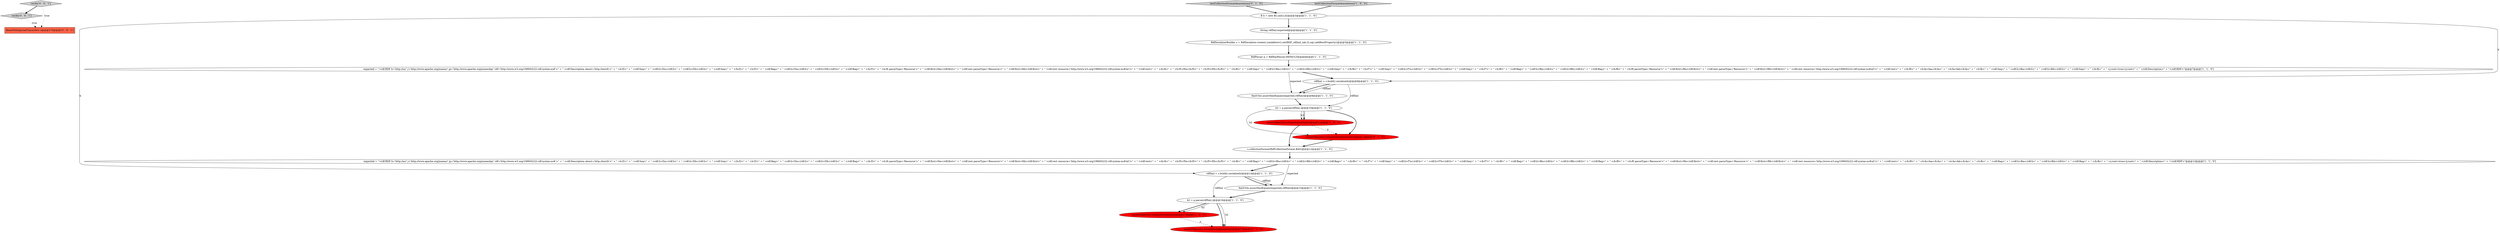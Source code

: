 digraph {
20 [style = filled, label = "verify['0', '0', '1']", fillcolor = lightgray, shape = diamond image = "AAA0AAABBB3BBB"];
18 [style = filled, label = "testCollectionFormatAnnotations['0', '1', '0']", fillcolor = lightgray, shape = diamond image = "AAA0AAABBB2BBB"];
15 [style = filled, label = "rdfXml = s.build().serialize(b)@@@14@@@['1', '1', '0']", fillcolor = white, shape = ellipse image = "AAA0AAABBB1BBB"];
7 [style = filled, label = "b2 = p.parse(rdfXml,)@@@10@@@['1', '1', '0']", fillcolor = white, shape = ellipse image = "AAA0AAABBB1BBB"];
3 [style = filled, label = "assertObject(b).isSameSortedAs(b2)@@@17@@@['1', '0', '0']", fillcolor = red, shape = ellipse image = "AAA1AAABBB1BBB"];
5 [style = filled, label = "RdfParser p = RdfXmlParser.DEFAULT@@@6@@@['1', '1', '0']", fillcolor = white, shape = ellipse image = "AAA0AAABBB1BBB"];
6 [style = filled, label = "assertObject(b).isSameSortedAs(b2)@@@11@@@['1', '0', '0']", fillcolor = red, shape = ellipse image = "AAA1AAABBB1BBB"];
2 [style = filled, label = "expected = \"<rdf:RDF b='http://ns/' j='http://www.apache.org/juneau/' jp='http://www.apache.org/juneaubp/' rdf='http://www.w3.org/1999/02/22-rdf-syntax-ns#'>\" + \" <rdf:Description about='http://test/b'>\" + \" <b:f2>\" + \" <rdf:Seq>\" + \" <rdf:li>f2a</rdf:li>\" + \" <rdf:li>f2b</rdf:li>\" + \" </rdf:Seq>\" + \" </b:f2>\" + \" <b:f3>\" + \" <rdf:Bag>\" + \" <rdf:li>f3a</rdf:li>\" + \" <rdf:li>f3b</rdf:li>\" + \" </rdf:Bag>\" + \" </b:f3>\" + \" <b:f4 parseType='Resource'>\" + \" <rdf:first>f4a</rdf:first>\" + \" <rdf:rest parseType='Resource'>\" + \" <rdf:first>f4b</rdf:first>\" + \" <rdf:rest resource='http://www.w3.org/1999/02/22-rdf-syntax-ns#nil'/>\" + \" </rdf:rest>\" + \" </b:f4>\" + \" <b:f5>f5a</b:f5>\" + \" <b:f5>f5b</b:f5>\" + \" <b:f6>\" + \" <rdf:Bag>\" + \" <rdf:li>f6a</rdf:li>\" + \" <rdf:li>f6b</rdf:li>\" + \" </rdf:Bag>\" + \" </b:f6>\" + \" <b:f7>\" + \" <rdf:Seq>\" + \" <rdf:li>f7a</rdf:li>\" + \" <rdf:li>f7b</rdf:li>\" + \" </rdf:Seq>\" + \" </b:f7>\" + \" <b:f8>\" + \" <rdf:Bag>\" + \" <rdf:li>f8a</rdf:li>\" + \" <rdf:li>f8b</rdf:li>\" + \" </rdf:Bag>\" + \" </b:f8>\" + \" <b:f9 parseType='Resource'>\" + \" <rdf:first>f9a</rdf:first>\" + \" <rdf:rest parseType='Resource'>\" + \" <rdf:first>f9b</rdf:first>\" + \" <rdf:rest resource='http://www.w3.org/1999/02/22-rdf-syntax-ns#nil'/>\" + \" </rdf:rest>\" + \" </b:f9>\" + \" <b:fa>faa</b:fa>\" + \" <b:fa>fab</b:fa>\" + \" <b:fb>\" + \" <rdf:Bag>\" + \" <rdf:li>fba</rdf:li>\" + \" <rdf:li>fbb</rdf:li>\" + \" </rdf:Bag>\" + \" </b:fb>\" + \" <j:root>true</j:root>\" + \" </rdf:Description>\" + \"</rdf:RDF>\"@@@13@@@['1', '1', '0']", fillcolor = white, shape = ellipse image = "AAA0AAABBB1BBB"];
21 [style = filled, label = "verify['0', '0', '1']", fillcolor = lightgray, shape = diamond image = "AAA0AAABBB3BBB"];
17 [style = filled, label = "assertObject(b).isSameSortedJsonAs(b2)@@@17@@@['0', '1', '0']", fillcolor = red, shape = ellipse image = "AAA1AAABBB2BBB"];
11 [style = filled, label = "s.collectionFormat(RdfCollectionFormat.BAG)@@@12@@@['1', '1', '0']", fillcolor = white, shape = ellipse image = "AAA0AAABBB1BBB"];
16 [style = filled, label = "assertObject(b).isSameSortedJsonAs(b2)@@@11@@@['0', '1', '0']", fillcolor = red, shape = ellipse image = "AAA1AAABBB2BBB"];
10 [style = filled, label = "testCollectionFormatAnnotations['1', '0', '0']", fillcolor = lightgray, shape = diamond image = "AAA0AAABBB1BBB"];
13 [style = filled, label = "rdfXml = s.build().serialize(b)@@@8@@@['1', '1', '0']", fillcolor = white, shape = ellipse image = "AAA0AAABBB1BBB"];
9 [style = filled, label = "RdfSerializerBuilder s = RdfSerializer.create().xmlabbrev().set(RDF_rdfxml_tab,3).sq().addRootProperty()@@@5@@@['1', '1', '0']", fillcolor = white, shape = ellipse image = "AAA0AAABBB1BBB"];
0 [style = filled, label = "expected = \"<rdf:RDF b='http://ns/' j='http://www.apache.org/juneau/' jp='http://www.apache.org/juneaubp/' rdf='http://www.w3.org/1999/02/22-rdf-syntax-ns#'>\" + \" <rdf:Description about='http://test/b'>\" + \" <b:f2>\" + \" <rdf:Seq>\" + \" <rdf:li>f2a</rdf:li>\" + \" <rdf:li>f2b</rdf:li>\" + \" </rdf:Seq>\" + \" </b:f2>\" + \" <b:f3>\" + \" <rdf:Bag>\" + \" <rdf:li>f3a</rdf:li>\" + \" <rdf:li>f3b</rdf:li>\" + \" </rdf:Bag>\" + \" </b:f3>\" + \" <b:f4 parseType='Resource'>\" + \" <rdf:first>f4a</rdf:first>\" + \" <rdf:rest parseType='Resource'>\" + \" <rdf:first>f4b</rdf:first>\" + \" <rdf:rest resource='http://www.w3.org/1999/02/22-rdf-syntax-ns#nil'/>\" + \" </rdf:rest>\" + \" </b:f4>\" + \" <b:f5>f5a</b:f5>\" + \" <b:f5>f5b</b:f5>\" + \" <b:f6>\" + \" <rdf:Seq>\" + \" <rdf:li>f6a</rdf:li>\" + \" <rdf:li>f6b</rdf:li>\" + \" </rdf:Seq>\" + \" </b:f6>\" + \" <b:f7>\" + \" <rdf:Seq>\" + \" <rdf:li>f7a</rdf:li>\" + \" <rdf:li>f7b</rdf:li>\" + \" </rdf:Seq>\" + \" </b:f7>\" + \" <b:f8>\" + \" <rdf:Bag>\" + \" <rdf:li>f8a</rdf:li>\" + \" <rdf:li>f8b</rdf:li>\" + \" </rdf:Bag>\" + \" </b:f8>\" + \" <b:f9 parseType='Resource'>\" + \" <rdf:first>f9a</rdf:first>\" + \" <rdf:rest parseType='Resource'>\" + \" <rdf:first>f9b</rdf:first>\" + \" <rdf:rest resource='http://www.w3.org/1999/02/22-rdf-syntax-ns#nil'/>\" + \" </rdf:rest>\" + \" </b:f9>\" + \" <b:fa>faa</b:fa>\" + \" <b:fa>fab</b:fa>\" + \" <b:fb>\" + \" <rdf:Seq>\" + \" <rdf:li>fba</rdf:li>\" + \" <rdf:li>fbb</rdf:li>\" + \" </rdf:Seq>\" + \" </b:fb>\" + \" <j:root>true</j:root>\" + \" </rdf:Description>\" + \"</rdf:RDF>\"@@@7@@@['1', '1', '0']", fillcolor = white, shape = ellipse image = "AAA0AAABBB1BBB"];
8 [style = filled, label = "String rdfXml,expected@@@4@@@['1', '1', '0']", fillcolor = white, shape = ellipse image = "AAA0AAABBB1BBB"];
14 [style = filled, label = "XmlUtils.assertXmlEquals(expected,rdfXml)@@@9@@@['1', '1', '0']", fillcolor = white, shape = ellipse image = "AAA0AAABBB1BBB"];
4 [style = filled, label = "XmlUtils.assertXmlEquals(expected,rdfXml)@@@15@@@['1', '1', '0']", fillcolor = white, shape = ellipse image = "AAA0AAABBB1BBB"];
12 [style = filled, label = "b2 = p.parse(rdfXml,)@@@16@@@['1', '1', '0']", fillcolor = white, shape = ellipse image = "AAA0AAABBB1BBB"];
19 [style = filled, label = "BeanWithSpecialCharacters o@@@275@@@['0', '0', '1']", fillcolor = tomato, shape = box image = "AAA0AAABBB3BBB"];
1 [style = filled, label = "B b = new B().init(),b2@@@3@@@['1', '1', '0']", fillcolor = white, shape = ellipse image = "AAA0AAABBB1BBB"];
3->17 [style = dashed, label="0"];
1->8 [style = bold, label=""];
16->11 [style = bold, label=""];
0->13 [style = bold, label=""];
2->4 [style = solid, label="expected"];
15->4 [style = solid, label="rdfXml"];
12->17 [style = bold, label=""];
7->16 [style = solid, label="b2"];
7->6 [style = solid, label="b2"];
12->17 [style = solid, label="b2"];
11->2 [style = bold, label=""];
0->14 [style = solid, label="expected"];
1->13 [style = solid, label="b"];
14->7 [style = bold, label=""];
6->16 [style = dashed, label="0"];
21->20 [style = bold, label=""];
5->0 [style = bold, label=""];
18->1 [style = bold, label=""];
6->11 [style = bold, label=""];
21->19 [style = dotted, label="true"];
7->16 [style = bold, label=""];
2->15 [style = bold, label=""];
15->4 [style = bold, label=""];
7->6 [style = bold, label=""];
8->9 [style = bold, label=""];
9->5 [style = bold, label=""];
4->12 [style = bold, label=""];
1->15 [style = solid, label="b"];
20->19 [style = dotted, label="true"];
12->3 [style = bold, label=""];
13->14 [style = solid, label="rdfXml"];
10->1 [style = bold, label=""];
13->14 [style = bold, label=""];
12->3 [style = solid, label="b2"];
15->12 [style = solid, label="rdfXml"];
13->7 [style = solid, label="rdfXml"];
}
